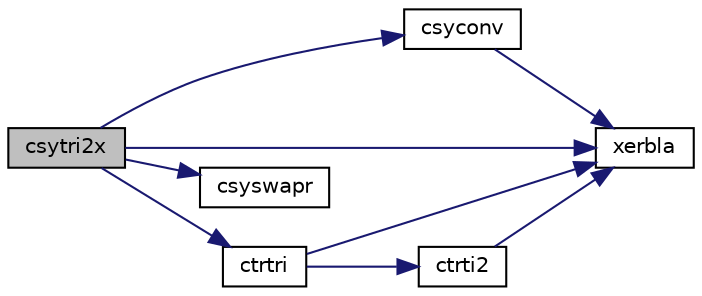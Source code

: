 digraph "csytri2x"
{
 // LATEX_PDF_SIZE
  edge [fontname="Helvetica",fontsize="10",labelfontname="Helvetica",labelfontsize="10"];
  node [fontname="Helvetica",fontsize="10",shape=record];
  rankdir="LR";
  Node1 [label="csytri2x",height=0.2,width=0.4,color="black", fillcolor="grey75", style="filled", fontcolor="black",tooltip="CSYTRI2X"];
  Node1 -> Node2 [color="midnightblue",fontsize="10",style="solid",fontname="Helvetica"];
  Node2 [label="csyconv",height=0.2,width=0.4,color="black", fillcolor="white", style="filled",URL="$csyconv_8f.html#a525e6b7b04c6e3d0a86fd22f463f8a61",tooltip="CSYCONV"];
  Node2 -> Node3 [color="midnightblue",fontsize="10",style="solid",fontname="Helvetica"];
  Node3 [label="xerbla",height=0.2,width=0.4,color="black", fillcolor="white", style="filled",URL="$xerbla_8f.html#a377ee61015baf8dea7770b3a404b1c07",tooltip="XERBLA"];
  Node1 -> Node4 [color="midnightblue",fontsize="10",style="solid",fontname="Helvetica"];
  Node4 [label="csyswapr",height=0.2,width=0.4,color="black", fillcolor="white", style="filled",URL="$csyswapr_8f.html#a9f9a3d10086d7de0fcb0a4732c2e9b21",tooltip="CSYSWAPR"];
  Node1 -> Node5 [color="midnightblue",fontsize="10",style="solid",fontname="Helvetica"];
  Node5 [label="ctrtri",height=0.2,width=0.4,color="black", fillcolor="white", style="filled",URL="$ctrtri_8f.html#ad08962e5806175e6e372db349a963ecc",tooltip="CTRTRI"];
  Node5 -> Node6 [color="midnightblue",fontsize="10",style="solid",fontname="Helvetica"];
  Node6 [label="ctrti2",height=0.2,width=0.4,color="black", fillcolor="white", style="filled",URL="$ctrti2_8f.html#ae7ae073f804087edaf233005a6553d94",tooltip="CTRTI2 computes the inverse of a triangular matrix (unblocked algorithm)."];
  Node6 -> Node3 [color="midnightblue",fontsize="10",style="solid",fontname="Helvetica"];
  Node5 -> Node3 [color="midnightblue",fontsize="10",style="solid",fontname="Helvetica"];
  Node1 -> Node3 [color="midnightblue",fontsize="10",style="solid",fontname="Helvetica"];
}
